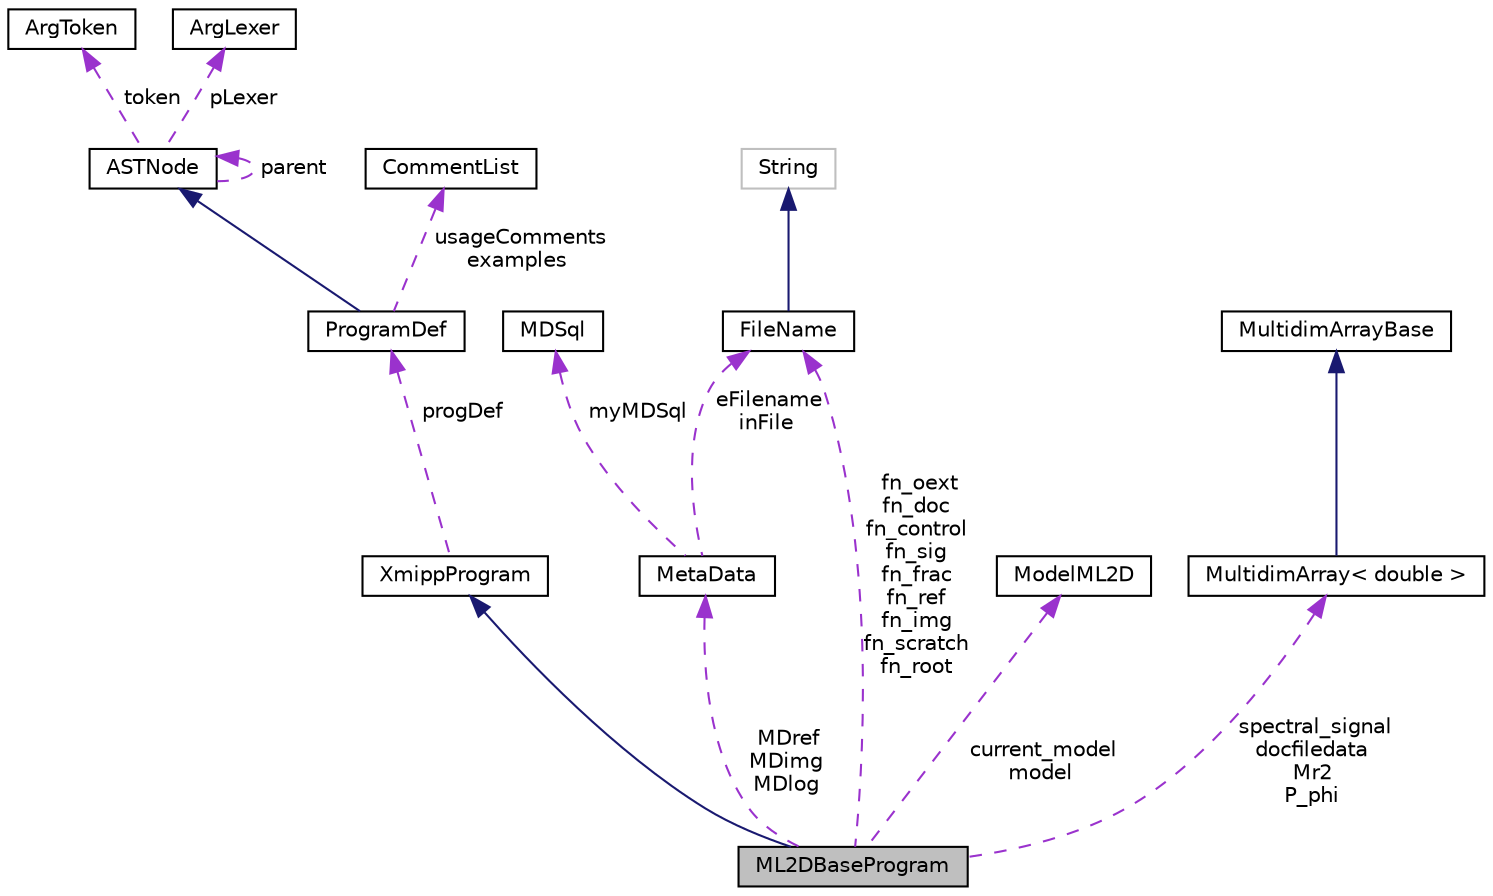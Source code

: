 digraph "ML2DBaseProgram"
{
  edge [fontname="Helvetica",fontsize="10",labelfontname="Helvetica",labelfontsize="10"];
  node [fontname="Helvetica",fontsize="10",shape=record];
  Node6 [label="ML2DBaseProgram",height=0.2,width=0.4,color="black", fillcolor="grey75", style="filled", fontcolor="black"];
  Node7 -> Node6 [dir="back",color="midnightblue",fontsize="10",style="solid",fontname="Helvetica"];
  Node7 [label="XmippProgram",height=0.2,width=0.4,color="black", fillcolor="white", style="filled",URL="$classXmippProgram.html"];
  Node8 -> Node7 [dir="back",color="darkorchid3",fontsize="10",style="dashed",label=" progDef" ,fontname="Helvetica"];
  Node8 [label="ProgramDef",height=0.2,width=0.4,color="black", fillcolor="white", style="filled",URL="$classProgramDef.html"];
  Node9 -> Node8 [dir="back",color="midnightblue",fontsize="10",style="solid",fontname="Helvetica"];
  Node9 [label="ASTNode",height=0.2,width=0.4,color="black", fillcolor="white", style="filled",URL="$classASTNode.html"];
  Node10 -> Node9 [dir="back",color="darkorchid3",fontsize="10",style="dashed",label=" token" ,fontname="Helvetica"];
  Node10 [label="ArgToken",height=0.2,width=0.4,color="black", fillcolor="white", style="filled",URL="$classArgToken.html"];
  Node11 -> Node9 [dir="back",color="darkorchid3",fontsize="10",style="dashed",label=" pLexer" ,fontname="Helvetica"];
  Node11 [label="ArgLexer",height=0.2,width=0.4,color="black", fillcolor="white", style="filled",URL="$classArgLexer.html"];
  Node9 -> Node9 [dir="back",color="darkorchid3",fontsize="10",style="dashed",label=" parent" ,fontname="Helvetica"];
  Node12 -> Node8 [dir="back",color="darkorchid3",fontsize="10",style="dashed",label=" usageComments\nexamples" ,fontname="Helvetica"];
  Node12 [label="CommentList",height=0.2,width=0.4,color="black", fillcolor="white", style="filled",URL="$classCommentList.html"];
  Node13 -> Node6 [dir="back",color="darkorchid3",fontsize="10",style="dashed",label=" MDref\nMDimg\nMDlog" ,fontname="Helvetica"];
  Node13 [label="MetaData",height=0.2,width=0.4,color="black", fillcolor="white", style="filled",URL="$classMetaData.html"];
  Node14 -> Node13 [dir="back",color="darkorchid3",fontsize="10",style="dashed",label=" myMDSql" ,fontname="Helvetica"];
  Node14 [label="MDSql",height=0.2,width=0.4,color="black", fillcolor="white", style="filled",URL="$classMDSql.html"];
  Node15 -> Node13 [dir="back",color="darkorchid3",fontsize="10",style="dashed",label=" eFilename\ninFile" ,fontname="Helvetica"];
  Node15 [label="FileName",height=0.2,width=0.4,color="black", fillcolor="white", style="filled",URL="$classFileName.html"];
  Node16 -> Node15 [dir="back",color="midnightblue",fontsize="10",style="solid",fontname="Helvetica"];
  Node16 [label="String",height=0.2,width=0.4,color="grey75", fillcolor="white", style="filled"];
  Node17 -> Node6 [dir="back",color="darkorchid3",fontsize="10",style="dashed",label=" current_model\nmodel" ,fontname="Helvetica"];
  Node17 [label="ModelML2D",height=0.2,width=0.4,color="black", fillcolor="white", style="filled",URL="$classModelML2D.html"];
  Node18 -> Node6 [dir="back",color="darkorchid3",fontsize="10",style="dashed",label=" spectral_signal\ndocfiledata\nMr2\nP_phi" ,fontname="Helvetica"];
  Node18 [label="MultidimArray\< double \>",height=0.2,width=0.4,color="black", fillcolor="white", style="filled",URL="$classMultidimArray.html"];
  Node19 -> Node18 [dir="back",color="midnightblue",fontsize="10",style="solid",fontname="Helvetica"];
  Node19 [label="MultidimArrayBase",height=0.2,width=0.4,color="black", fillcolor="white", style="filled",URL="$classMultidimArrayBase.html"];
  Node15 -> Node6 [dir="back",color="darkorchid3",fontsize="10",style="dashed",label=" fn_oext\nfn_doc\nfn_control\nfn_sig\nfn_frac\nfn_ref\nfn_img\nfn_scratch\nfn_root" ,fontname="Helvetica"];
}
